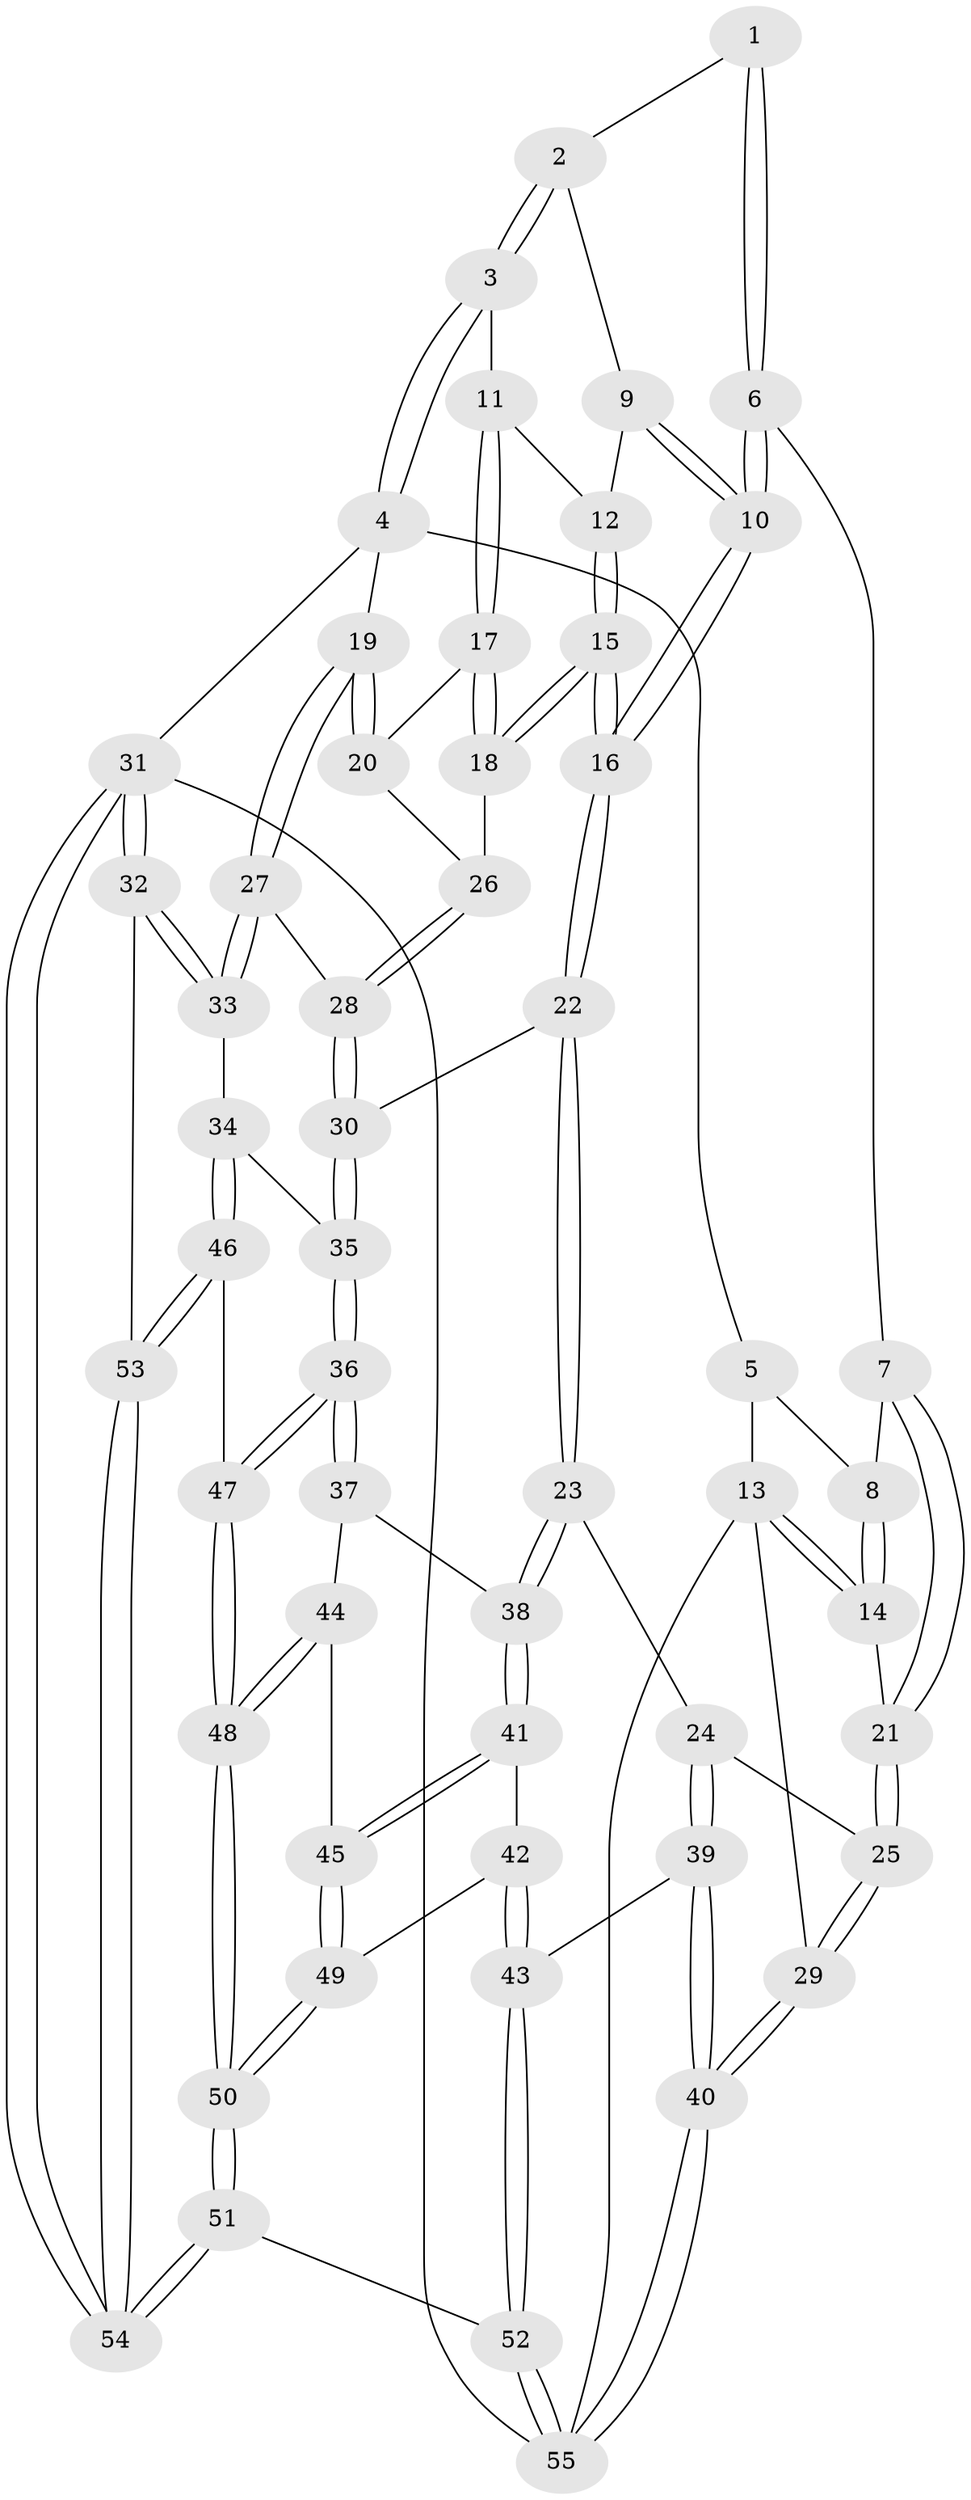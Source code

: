 // Generated by graph-tools (version 1.1) at 2025/38/03/09/25 02:38:31]
// undirected, 55 vertices, 134 edges
graph export_dot {
graph [start="1"]
  node [color=gray90,style=filled];
  1 [pos="+0.3784824526977245+0"];
  2 [pos="+0.6266567155167178+0"];
  3 [pos="+0.9870646256102507+0"];
  4 [pos="+1+0"];
  5 [pos="+0.17772965003836372+0"];
  6 [pos="+0.37348931985622197+0.06707845674583732"];
  7 [pos="+0.3275863133060124+0.09452279402497911"];
  8 [pos="+0.14943904285480503+0.030573364570343597"];
  9 [pos="+0.6002936919792318+0.014659877794312878"];
  10 [pos="+0.43642799922067166+0.11672964327867456"];
  11 [pos="+0.8007847391274135+0.07587851632708112"];
  12 [pos="+0.6224978173276609+0.0759868634604205"];
  13 [pos="+0+0.24941157362589328"];
  14 [pos="+0.06444258846373661+0.1933410557075537"];
  15 [pos="+0.634689513517468+0.25600634834449126"];
  16 [pos="+0.5370305086066247+0.36500538818483275"];
  17 [pos="+0.788558807302028+0.15128496874366693"];
  18 [pos="+0.6375864284797674+0.25504903422218184"];
  19 [pos="+1+0.16779739468727492"];
  20 [pos="+0.908119509740149+0.22625652030929097"];
  21 [pos="+0.23208010271010268+0.25362623533390405"];
  22 [pos="+0.5299834025168002+0.3850726706184591"];
  23 [pos="+0.4625381035662168+0.4378596518655412"];
  24 [pos="+0.4468237878278997+0.4382013112311993"];
  25 [pos="+0.23997881681993388+0.26326825161705075"];
  26 [pos="+0.8490170515423062+0.29986726848993667"];
  27 [pos="+1+0.18840232829321163"];
  28 [pos="+0.8535734702287389+0.37950771320430104"];
  29 [pos="+0+0.6847356570378071"];
  30 [pos="+0.8307568611290083+0.5047200496268965"];
  31 [pos="+1+1"];
  32 [pos="+1+0.7467780357782836"];
  33 [pos="+1+0.614804841541052"];
  34 [pos="+1+0.5895284333864264"];
  35 [pos="+0.8650177545383436+0.54059989761026"];
  36 [pos="+0.6772578912469843+0.7301298596636102"];
  37 [pos="+0.5535631381344891+0.6531418964521427"];
  38 [pos="+0.5173683732702828+0.6150272807818463"];
  39 [pos="+0.049720394318503+0.6870518612464035"];
  40 [pos="+0+0.6861619382718791"];
  41 [pos="+0.4406337240476352+0.7241601293555592"];
  42 [pos="+0.3679363474542919+0.7811691679848038"];
  43 [pos="+0.24404739222230679+0.8180396501712393"];
  44 [pos="+0.5207632427759274+0.8158713334274343"];
  45 [pos="+0.4959601780052838+0.8378464095120931"];
  46 [pos="+0.7298111898701968+0.8408688402906319"];
  47 [pos="+0.7068675554160277+0.8340419863763325"];
  48 [pos="+0.6979784649234708+0.8420498407570999"];
  49 [pos="+0.48571078283286734+0.8584153165416597"];
  50 [pos="+0.4914589519448216+1"];
  51 [pos="+0.4788801717447954+1"];
  52 [pos="+0.42867014475069903+1"];
  53 [pos="+0.7858066182940442+0.8741726730986638"];
  54 [pos="+0.96022273068317+1"];
  55 [pos="+0+1"];
  1 -- 2;
  1 -- 6;
  1 -- 6;
  2 -- 3;
  2 -- 3;
  2 -- 9;
  3 -- 4;
  3 -- 4;
  3 -- 11;
  4 -- 5;
  4 -- 19;
  4 -- 31;
  5 -- 8;
  5 -- 13;
  6 -- 7;
  6 -- 10;
  6 -- 10;
  7 -- 8;
  7 -- 21;
  7 -- 21;
  8 -- 14;
  8 -- 14;
  9 -- 10;
  9 -- 10;
  9 -- 12;
  10 -- 16;
  10 -- 16;
  11 -- 12;
  11 -- 17;
  11 -- 17;
  12 -- 15;
  12 -- 15;
  13 -- 14;
  13 -- 14;
  13 -- 29;
  13 -- 55;
  14 -- 21;
  15 -- 16;
  15 -- 16;
  15 -- 18;
  15 -- 18;
  16 -- 22;
  16 -- 22;
  17 -- 18;
  17 -- 18;
  17 -- 20;
  18 -- 26;
  19 -- 20;
  19 -- 20;
  19 -- 27;
  19 -- 27;
  20 -- 26;
  21 -- 25;
  21 -- 25;
  22 -- 23;
  22 -- 23;
  22 -- 30;
  23 -- 24;
  23 -- 38;
  23 -- 38;
  24 -- 25;
  24 -- 39;
  24 -- 39;
  25 -- 29;
  25 -- 29;
  26 -- 28;
  26 -- 28;
  27 -- 28;
  27 -- 33;
  27 -- 33;
  28 -- 30;
  28 -- 30;
  29 -- 40;
  29 -- 40;
  30 -- 35;
  30 -- 35;
  31 -- 32;
  31 -- 32;
  31 -- 54;
  31 -- 54;
  31 -- 55;
  32 -- 33;
  32 -- 33;
  32 -- 53;
  33 -- 34;
  34 -- 35;
  34 -- 46;
  34 -- 46;
  35 -- 36;
  35 -- 36;
  36 -- 37;
  36 -- 37;
  36 -- 47;
  36 -- 47;
  37 -- 38;
  37 -- 44;
  38 -- 41;
  38 -- 41;
  39 -- 40;
  39 -- 40;
  39 -- 43;
  40 -- 55;
  40 -- 55;
  41 -- 42;
  41 -- 45;
  41 -- 45;
  42 -- 43;
  42 -- 43;
  42 -- 49;
  43 -- 52;
  43 -- 52;
  44 -- 45;
  44 -- 48;
  44 -- 48;
  45 -- 49;
  45 -- 49;
  46 -- 47;
  46 -- 53;
  46 -- 53;
  47 -- 48;
  47 -- 48;
  48 -- 50;
  48 -- 50;
  49 -- 50;
  49 -- 50;
  50 -- 51;
  50 -- 51;
  51 -- 52;
  51 -- 54;
  51 -- 54;
  52 -- 55;
  52 -- 55;
  53 -- 54;
  53 -- 54;
}
